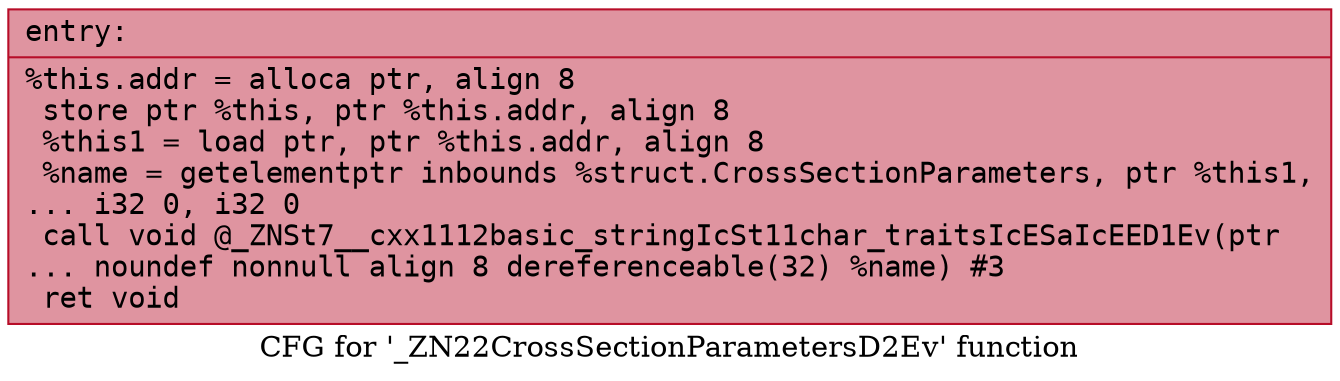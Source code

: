 digraph "CFG for '_ZN22CrossSectionParametersD2Ev' function" {
	label="CFG for '_ZN22CrossSectionParametersD2Ev' function";

	Node0x562c4e47b790 [shape=record,color="#b70d28ff", style=filled, fillcolor="#b70d2870" fontname="Courier",label="{entry:\l|  %this.addr = alloca ptr, align 8\l  store ptr %this, ptr %this.addr, align 8\l  %this1 = load ptr, ptr %this.addr, align 8\l  %name = getelementptr inbounds %struct.CrossSectionParameters, ptr %this1,\l... i32 0, i32 0\l  call void @_ZNSt7__cxx1112basic_stringIcSt11char_traitsIcESaIcEED1Ev(ptr\l... noundef nonnull align 8 dereferenceable(32) %name) #3\l  ret void\l}"];
}
